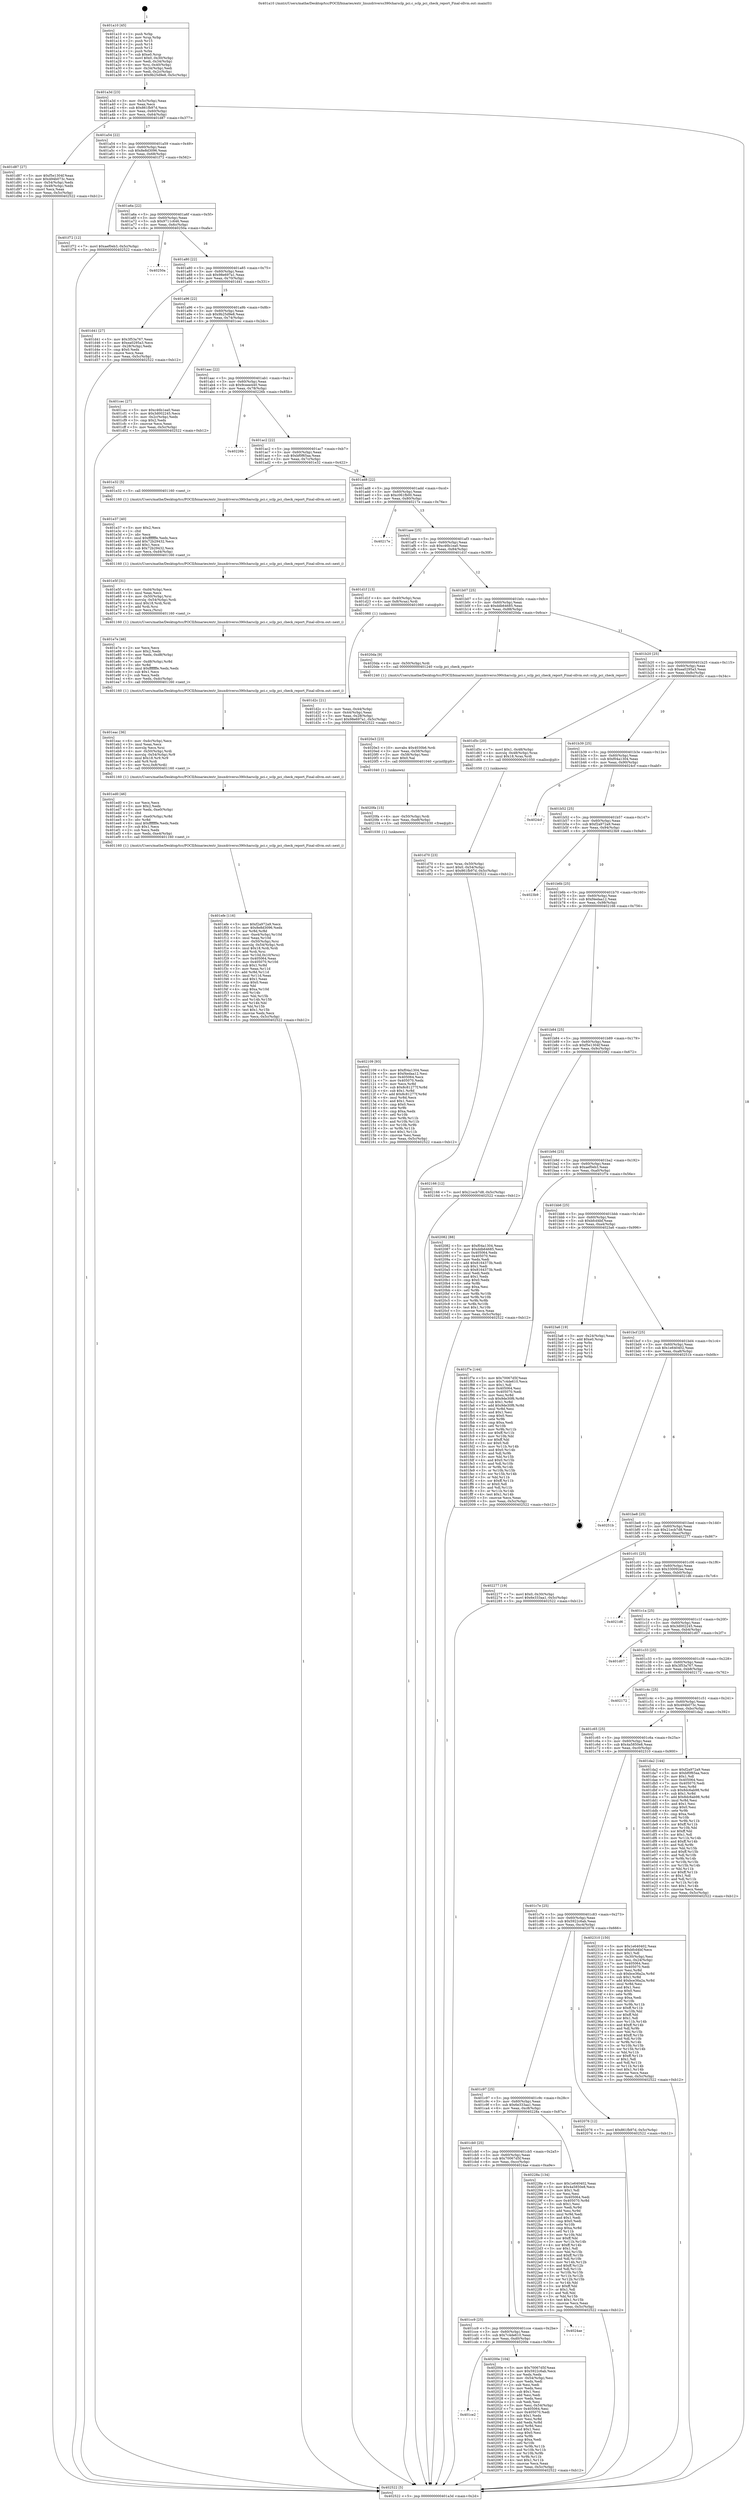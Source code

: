 digraph "0x401a10" {
  label = "0x401a10 (/mnt/c/Users/mathe/Desktop/tcc/POCII/binaries/extr_linuxdriverss390charsclp_pci.c_sclp_pci_check_report_Final-ollvm.out::main(0))"
  labelloc = "t"
  node[shape=record]

  Entry [label="",width=0.3,height=0.3,shape=circle,fillcolor=black,style=filled]
  "0x401a3d" [label="{
     0x401a3d [23]\l
     | [instrs]\l
     &nbsp;&nbsp;0x401a3d \<+3\>: mov -0x5c(%rbp),%eax\l
     &nbsp;&nbsp;0x401a40 \<+2\>: mov %eax,%ecx\l
     &nbsp;&nbsp;0x401a42 \<+6\>: sub $0x861fb97d,%ecx\l
     &nbsp;&nbsp;0x401a48 \<+3\>: mov %eax,-0x60(%rbp)\l
     &nbsp;&nbsp;0x401a4b \<+3\>: mov %ecx,-0x64(%rbp)\l
     &nbsp;&nbsp;0x401a4e \<+6\>: je 0000000000401d87 \<main+0x377\>\l
  }"]
  "0x401d87" [label="{
     0x401d87 [27]\l
     | [instrs]\l
     &nbsp;&nbsp;0x401d87 \<+5\>: mov $0xf5e1304f,%eax\l
     &nbsp;&nbsp;0x401d8c \<+5\>: mov $0x494b073c,%ecx\l
     &nbsp;&nbsp;0x401d91 \<+3\>: mov -0x54(%rbp),%edx\l
     &nbsp;&nbsp;0x401d94 \<+3\>: cmp -0x48(%rbp),%edx\l
     &nbsp;&nbsp;0x401d97 \<+3\>: cmovl %ecx,%eax\l
     &nbsp;&nbsp;0x401d9a \<+3\>: mov %eax,-0x5c(%rbp)\l
     &nbsp;&nbsp;0x401d9d \<+5\>: jmp 0000000000402522 \<main+0xb12\>\l
  }"]
  "0x401a54" [label="{
     0x401a54 [22]\l
     | [instrs]\l
     &nbsp;&nbsp;0x401a54 \<+5\>: jmp 0000000000401a59 \<main+0x49\>\l
     &nbsp;&nbsp;0x401a59 \<+3\>: mov -0x60(%rbp),%eax\l
     &nbsp;&nbsp;0x401a5c \<+5\>: sub $0x8e8d3096,%eax\l
     &nbsp;&nbsp;0x401a61 \<+3\>: mov %eax,-0x68(%rbp)\l
     &nbsp;&nbsp;0x401a64 \<+6\>: je 0000000000401f72 \<main+0x562\>\l
  }"]
  Exit [label="",width=0.3,height=0.3,shape=circle,fillcolor=black,style=filled,peripheries=2]
  "0x401f72" [label="{
     0x401f72 [12]\l
     | [instrs]\l
     &nbsp;&nbsp;0x401f72 \<+7\>: movl $0xaef0eb3,-0x5c(%rbp)\l
     &nbsp;&nbsp;0x401f79 \<+5\>: jmp 0000000000402522 \<main+0xb12\>\l
  }"]
  "0x401a6a" [label="{
     0x401a6a [22]\l
     | [instrs]\l
     &nbsp;&nbsp;0x401a6a \<+5\>: jmp 0000000000401a6f \<main+0x5f\>\l
     &nbsp;&nbsp;0x401a6f \<+3\>: mov -0x60(%rbp),%eax\l
     &nbsp;&nbsp;0x401a72 \<+5\>: sub $0x9711c646,%eax\l
     &nbsp;&nbsp;0x401a77 \<+3\>: mov %eax,-0x6c(%rbp)\l
     &nbsp;&nbsp;0x401a7a \<+6\>: je 000000000040250a \<main+0xafa\>\l
  }"]
  "0x402109" [label="{
     0x402109 [93]\l
     | [instrs]\l
     &nbsp;&nbsp;0x402109 \<+5\>: mov $0xf04a1304,%eax\l
     &nbsp;&nbsp;0x40210e \<+5\>: mov $0xf4edaa12,%esi\l
     &nbsp;&nbsp;0x402113 \<+7\>: mov 0x405064,%ecx\l
     &nbsp;&nbsp;0x40211a \<+7\>: mov 0x405070,%edx\l
     &nbsp;&nbsp;0x402121 \<+3\>: mov %ecx,%r8d\l
     &nbsp;&nbsp;0x402124 \<+7\>: sub $0x8c81277f,%r8d\l
     &nbsp;&nbsp;0x40212b \<+4\>: sub $0x1,%r8d\l
     &nbsp;&nbsp;0x40212f \<+7\>: add $0x8c81277f,%r8d\l
     &nbsp;&nbsp;0x402136 \<+4\>: imul %r8d,%ecx\l
     &nbsp;&nbsp;0x40213a \<+3\>: and $0x1,%ecx\l
     &nbsp;&nbsp;0x40213d \<+3\>: cmp $0x0,%ecx\l
     &nbsp;&nbsp;0x402140 \<+4\>: sete %r9b\l
     &nbsp;&nbsp;0x402144 \<+3\>: cmp $0xa,%edx\l
     &nbsp;&nbsp;0x402147 \<+4\>: setl %r10b\l
     &nbsp;&nbsp;0x40214b \<+3\>: mov %r9b,%r11b\l
     &nbsp;&nbsp;0x40214e \<+3\>: and %r10b,%r11b\l
     &nbsp;&nbsp;0x402151 \<+3\>: xor %r10b,%r9b\l
     &nbsp;&nbsp;0x402154 \<+3\>: or %r9b,%r11b\l
     &nbsp;&nbsp;0x402157 \<+4\>: test $0x1,%r11b\l
     &nbsp;&nbsp;0x40215b \<+3\>: cmovne %esi,%eax\l
     &nbsp;&nbsp;0x40215e \<+3\>: mov %eax,-0x5c(%rbp)\l
     &nbsp;&nbsp;0x402161 \<+5\>: jmp 0000000000402522 \<main+0xb12\>\l
  }"]
  "0x40250a" [label="{
     0x40250a\l
  }", style=dashed]
  "0x401a80" [label="{
     0x401a80 [22]\l
     | [instrs]\l
     &nbsp;&nbsp;0x401a80 \<+5\>: jmp 0000000000401a85 \<main+0x75\>\l
     &nbsp;&nbsp;0x401a85 \<+3\>: mov -0x60(%rbp),%eax\l
     &nbsp;&nbsp;0x401a88 \<+5\>: sub $0x98e697a1,%eax\l
     &nbsp;&nbsp;0x401a8d \<+3\>: mov %eax,-0x70(%rbp)\l
     &nbsp;&nbsp;0x401a90 \<+6\>: je 0000000000401d41 \<main+0x331\>\l
  }"]
  "0x4020fa" [label="{
     0x4020fa [15]\l
     | [instrs]\l
     &nbsp;&nbsp;0x4020fa \<+4\>: mov -0x50(%rbp),%rdi\l
     &nbsp;&nbsp;0x4020fe \<+6\>: mov %eax,-0xe8(%rbp)\l
     &nbsp;&nbsp;0x402104 \<+5\>: call 0000000000401030 \<free@plt\>\l
     | [calls]\l
     &nbsp;&nbsp;0x401030 \{1\} (unknown)\l
  }"]
  "0x401d41" [label="{
     0x401d41 [27]\l
     | [instrs]\l
     &nbsp;&nbsp;0x401d41 \<+5\>: mov $0x3f53a767,%eax\l
     &nbsp;&nbsp;0x401d46 \<+5\>: mov $0xea0295a3,%ecx\l
     &nbsp;&nbsp;0x401d4b \<+3\>: mov -0x28(%rbp),%edx\l
     &nbsp;&nbsp;0x401d4e \<+3\>: cmp $0x0,%edx\l
     &nbsp;&nbsp;0x401d51 \<+3\>: cmove %ecx,%eax\l
     &nbsp;&nbsp;0x401d54 \<+3\>: mov %eax,-0x5c(%rbp)\l
     &nbsp;&nbsp;0x401d57 \<+5\>: jmp 0000000000402522 \<main+0xb12\>\l
  }"]
  "0x401a96" [label="{
     0x401a96 [22]\l
     | [instrs]\l
     &nbsp;&nbsp;0x401a96 \<+5\>: jmp 0000000000401a9b \<main+0x8b\>\l
     &nbsp;&nbsp;0x401a9b \<+3\>: mov -0x60(%rbp),%eax\l
     &nbsp;&nbsp;0x401a9e \<+5\>: sub $0x9b25d9e8,%eax\l
     &nbsp;&nbsp;0x401aa3 \<+3\>: mov %eax,-0x74(%rbp)\l
     &nbsp;&nbsp;0x401aa6 \<+6\>: je 0000000000401cec \<main+0x2dc\>\l
  }"]
  "0x4020e3" [label="{
     0x4020e3 [23]\l
     | [instrs]\l
     &nbsp;&nbsp;0x4020e3 \<+10\>: movabs $0x4030b6,%rdi\l
     &nbsp;&nbsp;0x4020ed \<+3\>: mov %eax,-0x58(%rbp)\l
     &nbsp;&nbsp;0x4020f0 \<+3\>: mov -0x58(%rbp),%esi\l
     &nbsp;&nbsp;0x4020f3 \<+2\>: mov $0x0,%al\l
     &nbsp;&nbsp;0x4020f5 \<+5\>: call 0000000000401040 \<printf@plt\>\l
     | [calls]\l
     &nbsp;&nbsp;0x401040 \{1\} (unknown)\l
  }"]
  "0x401cec" [label="{
     0x401cec [27]\l
     | [instrs]\l
     &nbsp;&nbsp;0x401cec \<+5\>: mov $0xc46b1ea0,%eax\l
     &nbsp;&nbsp;0x401cf1 \<+5\>: mov $0x3d002245,%ecx\l
     &nbsp;&nbsp;0x401cf6 \<+3\>: mov -0x2c(%rbp),%edx\l
     &nbsp;&nbsp;0x401cf9 \<+3\>: cmp $0x2,%edx\l
     &nbsp;&nbsp;0x401cfc \<+3\>: cmovne %ecx,%eax\l
     &nbsp;&nbsp;0x401cff \<+3\>: mov %eax,-0x5c(%rbp)\l
     &nbsp;&nbsp;0x401d02 \<+5\>: jmp 0000000000402522 \<main+0xb12\>\l
  }"]
  "0x401aac" [label="{
     0x401aac [22]\l
     | [instrs]\l
     &nbsp;&nbsp;0x401aac \<+5\>: jmp 0000000000401ab1 \<main+0xa1\>\l
     &nbsp;&nbsp;0x401ab1 \<+3\>: mov -0x60(%rbp),%eax\l
     &nbsp;&nbsp;0x401ab4 \<+5\>: sub $0x9ceee440,%eax\l
     &nbsp;&nbsp;0x401ab9 \<+3\>: mov %eax,-0x78(%rbp)\l
     &nbsp;&nbsp;0x401abc \<+6\>: je 000000000040226b \<main+0x85b\>\l
  }"]
  "0x402522" [label="{
     0x402522 [5]\l
     | [instrs]\l
     &nbsp;&nbsp;0x402522 \<+5\>: jmp 0000000000401a3d \<main+0x2d\>\l
  }"]
  "0x401a10" [label="{
     0x401a10 [45]\l
     | [instrs]\l
     &nbsp;&nbsp;0x401a10 \<+1\>: push %rbp\l
     &nbsp;&nbsp;0x401a11 \<+3\>: mov %rsp,%rbp\l
     &nbsp;&nbsp;0x401a14 \<+2\>: push %r15\l
     &nbsp;&nbsp;0x401a16 \<+2\>: push %r14\l
     &nbsp;&nbsp;0x401a18 \<+2\>: push %r12\l
     &nbsp;&nbsp;0x401a1a \<+1\>: push %rbx\l
     &nbsp;&nbsp;0x401a1b \<+7\>: sub $0xe0,%rsp\l
     &nbsp;&nbsp;0x401a22 \<+7\>: movl $0x0,-0x30(%rbp)\l
     &nbsp;&nbsp;0x401a29 \<+3\>: mov %edi,-0x34(%rbp)\l
     &nbsp;&nbsp;0x401a2c \<+4\>: mov %rsi,-0x40(%rbp)\l
     &nbsp;&nbsp;0x401a30 \<+3\>: mov -0x34(%rbp),%edi\l
     &nbsp;&nbsp;0x401a33 \<+3\>: mov %edi,-0x2c(%rbp)\l
     &nbsp;&nbsp;0x401a36 \<+7\>: movl $0x9b25d9e8,-0x5c(%rbp)\l
  }"]
  "0x401ce2" [label="{
     0x401ce2\l
  }", style=dashed]
  "0x40226b" [label="{
     0x40226b\l
  }", style=dashed]
  "0x401ac2" [label="{
     0x401ac2 [22]\l
     | [instrs]\l
     &nbsp;&nbsp;0x401ac2 \<+5\>: jmp 0000000000401ac7 \<main+0xb7\>\l
     &nbsp;&nbsp;0x401ac7 \<+3\>: mov -0x60(%rbp),%eax\l
     &nbsp;&nbsp;0x401aca \<+5\>: sub $0xbf0f65aa,%eax\l
     &nbsp;&nbsp;0x401acf \<+3\>: mov %eax,-0x7c(%rbp)\l
     &nbsp;&nbsp;0x401ad2 \<+6\>: je 0000000000401e32 \<main+0x422\>\l
  }"]
  "0x40200e" [label="{
     0x40200e [104]\l
     | [instrs]\l
     &nbsp;&nbsp;0x40200e \<+5\>: mov $0x70067d5f,%eax\l
     &nbsp;&nbsp;0x402013 \<+5\>: mov $0x5922c6ab,%ecx\l
     &nbsp;&nbsp;0x402018 \<+2\>: xor %edx,%edx\l
     &nbsp;&nbsp;0x40201a \<+3\>: mov -0x54(%rbp),%esi\l
     &nbsp;&nbsp;0x40201d \<+2\>: mov %edx,%edi\l
     &nbsp;&nbsp;0x40201f \<+2\>: sub %esi,%edi\l
     &nbsp;&nbsp;0x402021 \<+2\>: mov %edx,%esi\l
     &nbsp;&nbsp;0x402023 \<+3\>: sub $0x1,%esi\l
     &nbsp;&nbsp;0x402026 \<+2\>: add %esi,%edi\l
     &nbsp;&nbsp;0x402028 \<+2\>: mov %edx,%esi\l
     &nbsp;&nbsp;0x40202a \<+2\>: sub %edi,%esi\l
     &nbsp;&nbsp;0x40202c \<+3\>: mov %esi,-0x54(%rbp)\l
     &nbsp;&nbsp;0x40202f \<+7\>: mov 0x405064,%esi\l
     &nbsp;&nbsp;0x402036 \<+7\>: mov 0x405070,%edi\l
     &nbsp;&nbsp;0x40203d \<+3\>: sub $0x1,%edx\l
     &nbsp;&nbsp;0x402040 \<+3\>: mov %esi,%r8d\l
     &nbsp;&nbsp;0x402043 \<+3\>: add %edx,%r8d\l
     &nbsp;&nbsp;0x402046 \<+4\>: imul %r8d,%esi\l
     &nbsp;&nbsp;0x40204a \<+3\>: and $0x1,%esi\l
     &nbsp;&nbsp;0x40204d \<+3\>: cmp $0x0,%esi\l
     &nbsp;&nbsp;0x402050 \<+4\>: sete %r9b\l
     &nbsp;&nbsp;0x402054 \<+3\>: cmp $0xa,%edi\l
     &nbsp;&nbsp;0x402057 \<+4\>: setl %r10b\l
     &nbsp;&nbsp;0x40205b \<+3\>: mov %r9b,%r11b\l
     &nbsp;&nbsp;0x40205e \<+3\>: and %r10b,%r11b\l
     &nbsp;&nbsp;0x402061 \<+3\>: xor %r10b,%r9b\l
     &nbsp;&nbsp;0x402064 \<+3\>: or %r9b,%r11b\l
     &nbsp;&nbsp;0x402067 \<+4\>: test $0x1,%r11b\l
     &nbsp;&nbsp;0x40206b \<+3\>: cmovne %ecx,%eax\l
     &nbsp;&nbsp;0x40206e \<+3\>: mov %eax,-0x5c(%rbp)\l
     &nbsp;&nbsp;0x402071 \<+5\>: jmp 0000000000402522 \<main+0xb12\>\l
  }"]
  "0x401e32" [label="{
     0x401e32 [5]\l
     | [instrs]\l
     &nbsp;&nbsp;0x401e32 \<+5\>: call 0000000000401160 \<next_i\>\l
     | [calls]\l
     &nbsp;&nbsp;0x401160 \{1\} (/mnt/c/Users/mathe/Desktop/tcc/POCII/binaries/extr_linuxdriverss390charsclp_pci.c_sclp_pci_check_report_Final-ollvm.out::next_i)\l
  }"]
  "0x401ad8" [label="{
     0x401ad8 [22]\l
     | [instrs]\l
     &nbsp;&nbsp;0x401ad8 \<+5\>: jmp 0000000000401add \<main+0xcd\>\l
     &nbsp;&nbsp;0x401add \<+3\>: mov -0x60(%rbp),%eax\l
     &nbsp;&nbsp;0x401ae0 \<+5\>: sub $0xc061fb00,%eax\l
     &nbsp;&nbsp;0x401ae5 \<+3\>: mov %eax,-0x80(%rbp)\l
     &nbsp;&nbsp;0x401ae8 \<+6\>: je 000000000040217e \<main+0x76e\>\l
  }"]
  "0x401cc9" [label="{
     0x401cc9 [25]\l
     | [instrs]\l
     &nbsp;&nbsp;0x401cc9 \<+5\>: jmp 0000000000401cce \<main+0x2be\>\l
     &nbsp;&nbsp;0x401cce \<+3\>: mov -0x60(%rbp),%eax\l
     &nbsp;&nbsp;0x401cd1 \<+5\>: sub $0x7c4de610,%eax\l
     &nbsp;&nbsp;0x401cd6 \<+6\>: mov %eax,-0xd0(%rbp)\l
     &nbsp;&nbsp;0x401cdc \<+6\>: je 000000000040200e \<main+0x5fe\>\l
  }"]
  "0x40217e" [label="{
     0x40217e\l
  }", style=dashed]
  "0x401aee" [label="{
     0x401aee [25]\l
     | [instrs]\l
     &nbsp;&nbsp;0x401aee \<+5\>: jmp 0000000000401af3 \<main+0xe3\>\l
     &nbsp;&nbsp;0x401af3 \<+3\>: mov -0x60(%rbp),%eax\l
     &nbsp;&nbsp;0x401af6 \<+5\>: sub $0xc46b1ea0,%eax\l
     &nbsp;&nbsp;0x401afb \<+6\>: mov %eax,-0x84(%rbp)\l
     &nbsp;&nbsp;0x401b01 \<+6\>: je 0000000000401d1f \<main+0x30f\>\l
  }"]
  "0x4024ae" [label="{
     0x4024ae\l
  }", style=dashed]
  "0x401d1f" [label="{
     0x401d1f [13]\l
     | [instrs]\l
     &nbsp;&nbsp;0x401d1f \<+4\>: mov -0x40(%rbp),%rax\l
     &nbsp;&nbsp;0x401d23 \<+4\>: mov 0x8(%rax),%rdi\l
     &nbsp;&nbsp;0x401d27 \<+5\>: call 0000000000401060 \<atoi@plt\>\l
     | [calls]\l
     &nbsp;&nbsp;0x401060 \{1\} (unknown)\l
  }"]
  "0x401b07" [label="{
     0x401b07 [25]\l
     | [instrs]\l
     &nbsp;&nbsp;0x401b07 \<+5\>: jmp 0000000000401b0c \<main+0xfc\>\l
     &nbsp;&nbsp;0x401b0c \<+3\>: mov -0x60(%rbp),%eax\l
     &nbsp;&nbsp;0x401b0f \<+5\>: sub $0xddb64685,%eax\l
     &nbsp;&nbsp;0x401b14 \<+6\>: mov %eax,-0x88(%rbp)\l
     &nbsp;&nbsp;0x401b1a \<+6\>: je 00000000004020da \<main+0x6ca\>\l
  }"]
  "0x401d2c" [label="{
     0x401d2c [21]\l
     | [instrs]\l
     &nbsp;&nbsp;0x401d2c \<+3\>: mov %eax,-0x44(%rbp)\l
     &nbsp;&nbsp;0x401d2f \<+3\>: mov -0x44(%rbp),%eax\l
     &nbsp;&nbsp;0x401d32 \<+3\>: mov %eax,-0x28(%rbp)\l
     &nbsp;&nbsp;0x401d35 \<+7\>: movl $0x98e697a1,-0x5c(%rbp)\l
     &nbsp;&nbsp;0x401d3c \<+5\>: jmp 0000000000402522 \<main+0xb12\>\l
  }"]
  "0x401cb0" [label="{
     0x401cb0 [25]\l
     | [instrs]\l
     &nbsp;&nbsp;0x401cb0 \<+5\>: jmp 0000000000401cb5 \<main+0x2a5\>\l
     &nbsp;&nbsp;0x401cb5 \<+3\>: mov -0x60(%rbp),%eax\l
     &nbsp;&nbsp;0x401cb8 \<+5\>: sub $0x70067d5f,%eax\l
     &nbsp;&nbsp;0x401cbd \<+6\>: mov %eax,-0xcc(%rbp)\l
     &nbsp;&nbsp;0x401cc3 \<+6\>: je 00000000004024ae \<main+0xa9e\>\l
  }"]
  "0x4020da" [label="{
     0x4020da [9]\l
     | [instrs]\l
     &nbsp;&nbsp;0x4020da \<+4\>: mov -0x50(%rbp),%rdi\l
     &nbsp;&nbsp;0x4020de \<+5\>: call 0000000000401240 \<sclp_pci_check_report\>\l
     | [calls]\l
     &nbsp;&nbsp;0x401240 \{1\} (/mnt/c/Users/mathe/Desktop/tcc/POCII/binaries/extr_linuxdriverss390charsclp_pci.c_sclp_pci_check_report_Final-ollvm.out::sclp_pci_check_report)\l
  }"]
  "0x401b20" [label="{
     0x401b20 [25]\l
     | [instrs]\l
     &nbsp;&nbsp;0x401b20 \<+5\>: jmp 0000000000401b25 \<main+0x115\>\l
     &nbsp;&nbsp;0x401b25 \<+3\>: mov -0x60(%rbp),%eax\l
     &nbsp;&nbsp;0x401b28 \<+5\>: sub $0xea0295a3,%eax\l
     &nbsp;&nbsp;0x401b2d \<+6\>: mov %eax,-0x8c(%rbp)\l
     &nbsp;&nbsp;0x401b33 \<+6\>: je 0000000000401d5c \<main+0x34c\>\l
  }"]
  "0x40228a" [label="{
     0x40228a [134]\l
     | [instrs]\l
     &nbsp;&nbsp;0x40228a \<+5\>: mov $0x1e640402,%eax\l
     &nbsp;&nbsp;0x40228f \<+5\>: mov $0x4a5850e8,%ecx\l
     &nbsp;&nbsp;0x402294 \<+2\>: mov $0x1,%dl\l
     &nbsp;&nbsp;0x402296 \<+2\>: xor %esi,%esi\l
     &nbsp;&nbsp;0x402298 \<+7\>: mov 0x405064,%edi\l
     &nbsp;&nbsp;0x40229f \<+8\>: mov 0x405070,%r8d\l
     &nbsp;&nbsp;0x4022a7 \<+3\>: sub $0x1,%esi\l
     &nbsp;&nbsp;0x4022aa \<+3\>: mov %edi,%r9d\l
     &nbsp;&nbsp;0x4022ad \<+3\>: add %esi,%r9d\l
     &nbsp;&nbsp;0x4022b0 \<+4\>: imul %r9d,%edi\l
     &nbsp;&nbsp;0x4022b4 \<+3\>: and $0x1,%edi\l
     &nbsp;&nbsp;0x4022b7 \<+3\>: cmp $0x0,%edi\l
     &nbsp;&nbsp;0x4022ba \<+4\>: sete %r10b\l
     &nbsp;&nbsp;0x4022be \<+4\>: cmp $0xa,%r8d\l
     &nbsp;&nbsp;0x4022c2 \<+4\>: setl %r11b\l
     &nbsp;&nbsp;0x4022c6 \<+3\>: mov %r10b,%bl\l
     &nbsp;&nbsp;0x4022c9 \<+3\>: xor $0xff,%bl\l
     &nbsp;&nbsp;0x4022cc \<+3\>: mov %r11b,%r14b\l
     &nbsp;&nbsp;0x4022cf \<+4\>: xor $0xff,%r14b\l
     &nbsp;&nbsp;0x4022d3 \<+3\>: xor $0x1,%dl\l
     &nbsp;&nbsp;0x4022d6 \<+3\>: mov %bl,%r15b\l
     &nbsp;&nbsp;0x4022d9 \<+4\>: and $0xff,%r15b\l
     &nbsp;&nbsp;0x4022dd \<+3\>: and %dl,%r10b\l
     &nbsp;&nbsp;0x4022e0 \<+3\>: mov %r14b,%r12b\l
     &nbsp;&nbsp;0x4022e3 \<+4\>: and $0xff,%r12b\l
     &nbsp;&nbsp;0x4022e7 \<+3\>: and %dl,%r11b\l
     &nbsp;&nbsp;0x4022ea \<+3\>: or %r10b,%r15b\l
     &nbsp;&nbsp;0x4022ed \<+3\>: or %r11b,%r12b\l
     &nbsp;&nbsp;0x4022f0 \<+3\>: xor %r12b,%r15b\l
     &nbsp;&nbsp;0x4022f3 \<+3\>: or %r14b,%bl\l
     &nbsp;&nbsp;0x4022f6 \<+3\>: xor $0xff,%bl\l
     &nbsp;&nbsp;0x4022f9 \<+3\>: or $0x1,%dl\l
     &nbsp;&nbsp;0x4022fc \<+2\>: and %dl,%bl\l
     &nbsp;&nbsp;0x4022fe \<+3\>: or %bl,%r15b\l
     &nbsp;&nbsp;0x402301 \<+4\>: test $0x1,%r15b\l
     &nbsp;&nbsp;0x402305 \<+3\>: cmovne %ecx,%eax\l
     &nbsp;&nbsp;0x402308 \<+3\>: mov %eax,-0x5c(%rbp)\l
     &nbsp;&nbsp;0x40230b \<+5\>: jmp 0000000000402522 \<main+0xb12\>\l
  }"]
  "0x401d5c" [label="{
     0x401d5c [20]\l
     | [instrs]\l
     &nbsp;&nbsp;0x401d5c \<+7\>: movl $0x1,-0x48(%rbp)\l
     &nbsp;&nbsp;0x401d63 \<+4\>: movslq -0x48(%rbp),%rax\l
     &nbsp;&nbsp;0x401d67 \<+4\>: imul $0x18,%rax,%rdi\l
     &nbsp;&nbsp;0x401d6b \<+5\>: call 0000000000401050 \<malloc@plt\>\l
     | [calls]\l
     &nbsp;&nbsp;0x401050 \{1\} (unknown)\l
  }"]
  "0x401b39" [label="{
     0x401b39 [25]\l
     | [instrs]\l
     &nbsp;&nbsp;0x401b39 \<+5\>: jmp 0000000000401b3e \<main+0x12e\>\l
     &nbsp;&nbsp;0x401b3e \<+3\>: mov -0x60(%rbp),%eax\l
     &nbsp;&nbsp;0x401b41 \<+5\>: sub $0xf04a1304,%eax\l
     &nbsp;&nbsp;0x401b46 \<+6\>: mov %eax,-0x90(%rbp)\l
     &nbsp;&nbsp;0x401b4c \<+6\>: je 00000000004024cf \<main+0xabf\>\l
  }"]
  "0x401d70" [label="{
     0x401d70 [23]\l
     | [instrs]\l
     &nbsp;&nbsp;0x401d70 \<+4\>: mov %rax,-0x50(%rbp)\l
     &nbsp;&nbsp;0x401d74 \<+7\>: movl $0x0,-0x54(%rbp)\l
     &nbsp;&nbsp;0x401d7b \<+7\>: movl $0x861fb97d,-0x5c(%rbp)\l
     &nbsp;&nbsp;0x401d82 \<+5\>: jmp 0000000000402522 \<main+0xb12\>\l
  }"]
  "0x401c97" [label="{
     0x401c97 [25]\l
     | [instrs]\l
     &nbsp;&nbsp;0x401c97 \<+5\>: jmp 0000000000401c9c \<main+0x28c\>\l
     &nbsp;&nbsp;0x401c9c \<+3\>: mov -0x60(%rbp),%eax\l
     &nbsp;&nbsp;0x401c9f \<+5\>: sub $0x6e333aa1,%eax\l
     &nbsp;&nbsp;0x401ca4 \<+6\>: mov %eax,-0xc8(%rbp)\l
     &nbsp;&nbsp;0x401caa \<+6\>: je 000000000040228a \<main+0x87a\>\l
  }"]
  "0x4024cf" [label="{
     0x4024cf\l
  }", style=dashed]
  "0x401b52" [label="{
     0x401b52 [25]\l
     | [instrs]\l
     &nbsp;&nbsp;0x401b52 \<+5\>: jmp 0000000000401b57 \<main+0x147\>\l
     &nbsp;&nbsp;0x401b57 \<+3\>: mov -0x60(%rbp),%eax\l
     &nbsp;&nbsp;0x401b5a \<+5\>: sub $0xf2a972a9,%eax\l
     &nbsp;&nbsp;0x401b5f \<+6\>: mov %eax,-0x94(%rbp)\l
     &nbsp;&nbsp;0x401b65 \<+6\>: je 00000000004023b9 \<main+0x9a9\>\l
  }"]
  "0x402076" [label="{
     0x402076 [12]\l
     | [instrs]\l
     &nbsp;&nbsp;0x402076 \<+7\>: movl $0x861fb97d,-0x5c(%rbp)\l
     &nbsp;&nbsp;0x40207d \<+5\>: jmp 0000000000402522 \<main+0xb12\>\l
  }"]
  "0x4023b9" [label="{
     0x4023b9\l
  }", style=dashed]
  "0x401b6b" [label="{
     0x401b6b [25]\l
     | [instrs]\l
     &nbsp;&nbsp;0x401b6b \<+5\>: jmp 0000000000401b70 \<main+0x160\>\l
     &nbsp;&nbsp;0x401b70 \<+3\>: mov -0x60(%rbp),%eax\l
     &nbsp;&nbsp;0x401b73 \<+5\>: sub $0xf4edaa12,%eax\l
     &nbsp;&nbsp;0x401b78 \<+6\>: mov %eax,-0x98(%rbp)\l
     &nbsp;&nbsp;0x401b7e \<+6\>: je 0000000000402166 \<main+0x756\>\l
  }"]
  "0x401c7e" [label="{
     0x401c7e [25]\l
     | [instrs]\l
     &nbsp;&nbsp;0x401c7e \<+5\>: jmp 0000000000401c83 \<main+0x273\>\l
     &nbsp;&nbsp;0x401c83 \<+3\>: mov -0x60(%rbp),%eax\l
     &nbsp;&nbsp;0x401c86 \<+5\>: sub $0x5922c6ab,%eax\l
     &nbsp;&nbsp;0x401c8b \<+6\>: mov %eax,-0xc4(%rbp)\l
     &nbsp;&nbsp;0x401c91 \<+6\>: je 0000000000402076 \<main+0x666\>\l
  }"]
  "0x402166" [label="{
     0x402166 [12]\l
     | [instrs]\l
     &nbsp;&nbsp;0x402166 \<+7\>: movl $0x21ecb7d8,-0x5c(%rbp)\l
     &nbsp;&nbsp;0x40216d \<+5\>: jmp 0000000000402522 \<main+0xb12\>\l
  }"]
  "0x401b84" [label="{
     0x401b84 [25]\l
     | [instrs]\l
     &nbsp;&nbsp;0x401b84 \<+5\>: jmp 0000000000401b89 \<main+0x179\>\l
     &nbsp;&nbsp;0x401b89 \<+3\>: mov -0x60(%rbp),%eax\l
     &nbsp;&nbsp;0x401b8c \<+5\>: sub $0xf5e1304f,%eax\l
     &nbsp;&nbsp;0x401b91 \<+6\>: mov %eax,-0x9c(%rbp)\l
     &nbsp;&nbsp;0x401b97 \<+6\>: je 0000000000402082 \<main+0x672\>\l
  }"]
  "0x402310" [label="{
     0x402310 [150]\l
     | [instrs]\l
     &nbsp;&nbsp;0x402310 \<+5\>: mov $0x1e640402,%eax\l
     &nbsp;&nbsp;0x402315 \<+5\>: mov $0xbfcd4bf,%ecx\l
     &nbsp;&nbsp;0x40231a \<+2\>: mov $0x1,%dl\l
     &nbsp;&nbsp;0x40231c \<+3\>: mov -0x30(%rbp),%esi\l
     &nbsp;&nbsp;0x40231f \<+3\>: mov %esi,-0x24(%rbp)\l
     &nbsp;&nbsp;0x402322 \<+7\>: mov 0x405064,%esi\l
     &nbsp;&nbsp;0x402329 \<+7\>: mov 0x405070,%edi\l
     &nbsp;&nbsp;0x402330 \<+3\>: mov %esi,%r8d\l
     &nbsp;&nbsp;0x402333 \<+7\>: sub $0xbce36a2a,%r8d\l
     &nbsp;&nbsp;0x40233a \<+4\>: sub $0x1,%r8d\l
     &nbsp;&nbsp;0x40233e \<+7\>: add $0xbce36a2a,%r8d\l
     &nbsp;&nbsp;0x402345 \<+4\>: imul %r8d,%esi\l
     &nbsp;&nbsp;0x402349 \<+3\>: and $0x1,%esi\l
     &nbsp;&nbsp;0x40234c \<+3\>: cmp $0x0,%esi\l
     &nbsp;&nbsp;0x40234f \<+4\>: sete %r9b\l
     &nbsp;&nbsp;0x402353 \<+3\>: cmp $0xa,%edi\l
     &nbsp;&nbsp;0x402356 \<+4\>: setl %r10b\l
     &nbsp;&nbsp;0x40235a \<+3\>: mov %r9b,%r11b\l
     &nbsp;&nbsp;0x40235d \<+4\>: xor $0xff,%r11b\l
     &nbsp;&nbsp;0x402361 \<+3\>: mov %r10b,%bl\l
     &nbsp;&nbsp;0x402364 \<+3\>: xor $0xff,%bl\l
     &nbsp;&nbsp;0x402367 \<+3\>: xor $0x1,%dl\l
     &nbsp;&nbsp;0x40236a \<+3\>: mov %r11b,%r14b\l
     &nbsp;&nbsp;0x40236d \<+4\>: and $0xff,%r14b\l
     &nbsp;&nbsp;0x402371 \<+3\>: and %dl,%r9b\l
     &nbsp;&nbsp;0x402374 \<+3\>: mov %bl,%r15b\l
     &nbsp;&nbsp;0x402377 \<+4\>: and $0xff,%r15b\l
     &nbsp;&nbsp;0x40237b \<+3\>: and %dl,%r10b\l
     &nbsp;&nbsp;0x40237e \<+3\>: or %r9b,%r14b\l
     &nbsp;&nbsp;0x402381 \<+3\>: or %r10b,%r15b\l
     &nbsp;&nbsp;0x402384 \<+3\>: xor %r15b,%r14b\l
     &nbsp;&nbsp;0x402387 \<+3\>: or %bl,%r11b\l
     &nbsp;&nbsp;0x40238a \<+4\>: xor $0xff,%r11b\l
     &nbsp;&nbsp;0x40238e \<+3\>: or $0x1,%dl\l
     &nbsp;&nbsp;0x402391 \<+3\>: and %dl,%r11b\l
     &nbsp;&nbsp;0x402394 \<+3\>: or %r11b,%r14b\l
     &nbsp;&nbsp;0x402397 \<+4\>: test $0x1,%r14b\l
     &nbsp;&nbsp;0x40239b \<+3\>: cmovne %ecx,%eax\l
     &nbsp;&nbsp;0x40239e \<+3\>: mov %eax,-0x5c(%rbp)\l
     &nbsp;&nbsp;0x4023a1 \<+5\>: jmp 0000000000402522 \<main+0xb12\>\l
  }"]
  "0x402082" [label="{
     0x402082 [88]\l
     | [instrs]\l
     &nbsp;&nbsp;0x402082 \<+5\>: mov $0xf04a1304,%eax\l
     &nbsp;&nbsp;0x402087 \<+5\>: mov $0xddb64685,%ecx\l
     &nbsp;&nbsp;0x40208c \<+7\>: mov 0x405064,%edx\l
     &nbsp;&nbsp;0x402093 \<+7\>: mov 0x405070,%esi\l
     &nbsp;&nbsp;0x40209a \<+2\>: mov %edx,%edi\l
     &nbsp;&nbsp;0x40209c \<+6\>: add $0x8164373b,%edi\l
     &nbsp;&nbsp;0x4020a2 \<+3\>: sub $0x1,%edi\l
     &nbsp;&nbsp;0x4020a5 \<+6\>: sub $0x8164373b,%edi\l
     &nbsp;&nbsp;0x4020ab \<+3\>: imul %edi,%edx\l
     &nbsp;&nbsp;0x4020ae \<+3\>: and $0x1,%edx\l
     &nbsp;&nbsp;0x4020b1 \<+3\>: cmp $0x0,%edx\l
     &nbsp;&nbsp;0x4020b4 \<+4\>: sete %r8b\l
     &nbsp;&nbsp;0x4020b8 \<+3\>: cmp $0xa,%esi\l
     &nbsp;&nbsp;0x4020bb \<+4\>: setl %r9b\l
     &nbsp;&nbsp;0x4020bf \<+3\>: mov %r8b,%r10b\l
     &nbsp;&nbsp;0x4020c2 \<+3\>: and %r9b,%r10b\l
     &nbsp;&nbsp;0x4020c5 \<+3\>: xor %r9b,%r8b\l
     &nbsp;&nbsp;0x4020c8 \<+3\>: or %r8b,%r10b\l
     &nbsp;&nbsp;0x4020cb \<+4\>: test $0x1,%r10b\l
     &nbsp;&nbsp;0x4020cf \<+3\>: cmovne %ecx,%eax\l
     &nbsp;&nbsp;0x4020d2 \<+3\>: mov %eax,-0x5c(%rbp)\l
     &nbsp;&nbsp;0x4020d5 \<+5\>: jmp 0000000000402522 \<main+0xb12\>\l
  }"]
  "0x401b9d" [label="{
     0x401b9d [25]\l
     | [instrs]\l
     &nbsp;&nbsp;0x401b9d \<+5\>: jmp 0000000000401ba2 \<main+0x192\>\l
     &nbsp;&nbsp;0x401ba2 \<+3\>: mov -0x60(%rbp),%eax\l
     &nbsp;&nbsp;0x401ba5 \<+5\>: sub $0xaef0eb3,%eax\l
     &nbsp;&nbsp;0x401baa \<+6\>: mov %eax,-0xa0(%rbp)\l
     &nbsp;&nbsp;0x401bb0 \<+6\>: je 0000000000401f7e \<main+0x56e\>\l
  }"]
  "0x401efe" [label="{
     0x401efe [116]\l
     | [instrs]\l
     &nbsp;&nbsp;0x401efe \<+5\>: mov $0xf2a972a9,%ecx\l
     &nbsp;&nbsp;0x401f03 \<+5\>: mov $0x8e8d3096,%edx\l
     &nbsp;&nbsp;0x401f08 \<+3\>: xor %r8d,%r8d\l
     &nbsp;&nbsp;0x401f0b \<+7\>: mov -0xe4(%rbp),%r10d\l
     &nbsp;&nbsp;0x401f12 \<+4\>: imul %eax,%r10d\l
     &nbsp;&nbsp;0x401f16 \<+4\>: mov -0x50(%rbp),%rsi\l
     &nbsp;&nbsp;0x401f1a \<+4\>: movslq -0x54(%rbp),%rdi\l
     &nbsp;&nbsp;0x401f1e \<+4\>: imul $0x18,%rdi,%rdi\l
     &nbsp;&nbsp;0x401f22 \<+3\>: add %rdi,%rsi\l
     &nbsp;&nbsp;0x401f25 \<+4\>: mov %r10d,0x10(%rsi)\l
     &nbsp;&nbsp;0x401f29 \<+7\>: mov 0x405064,%eax\l
     &nbsp;&nbsp;0x401f30 \<+8\>: mov 0x405070,%r10d\l
     &nbsp;&nbsp;0x401f38 \<+4\>: sub $0x1,%r8d\l
     &nbsp;&nbsp;0x401f3c \<+3\>: mov %eax,%r11d\l
     &nbsp;&nbsp;0x401f3f \<+3\>: add %r8d,%r11d\l
     &nbsp;&nbsp;0x401f42 \<+4\>: imul %r11d,%eax\l
     &nbsp;&nbsp;0x401f46 \<+3\>: and $0x1,%eax\l
     &nbsp;&nbsp;0x401f49 \<+3\>: cmp $0x0,%eax\l
     &nbsp;&nbsp;0x401f4c \<+3\>: sete %bl\l
     &nbsp;&nbsp;0x401f4f \<+4\>: cmp $0xa,%r10d\l
     &nbsp;&nbsp;0x401f53 \<+4\>: setl %r14b\l
     &nbsp;&nbsp;0x401f57 \<+3\>: mov %bl,%r15b\l
     &nbsp;&nbsp;0x401f5a \<+3\>: and %r14b,%r15b\l
     &nbsp;&nbsp;0x401f5d \<+3\>: xor %r14b,%bl\l
     &nbsp;&nbsp;0x401f60 \<+3\>: or %bl,%r15b\l
     &nbsp;&nbsp;0x401f63 \<+4\>: test $0x1,%r15b\l
     &nbsp;&nbsp;0x401f67 \<+3\>: cmovne %edx,%ecx\l
     &nbsp;&nbsp;0x401f6a \<+3\>: mov %ecx,-0x5c(%rbp)\l
     &nbsp;&nbsp;0x401f6d \<+5\>: jmp 0000000000402522 \<main+0xb12\>\l
  }"]
  "0x401f7e" [label="{
     0x401f7e [144]\l
     | [instrs]\l
     &nbsp;&nbsp;0x401f7e \<+5\>: mov $0x70067d5f,%eax\l
     &nbsp;&nbsp;0x401f83 \<+5\>: mov $0x7c4de610,%ecx\l
     &nbsp;&nbsp;0x401f88 \<+2\>: mov $0x1,%dl\l
     &nbsp;&nbsp;0x401f8a \<+7\>: mov 0x405064,%esi\l
     &nbsp;&nbsp;0x401f91 \<+7\>: mov 0x405070,%edi\l
     &nbsp;&nbsp;0x401f98 \<+3\>: mov %esi,%r8d\l
     &nbsp;&nbsp;0x401f9b \<+7\>: sub $0x9de30f6,%r8d\l
     &nbsp;&nbsp;0x401fa2 \<+4\>: sub $0x1,%r8d\l
     &nbsp;&nbsp;0x401fa6 \<+7\>: add $0x9de30f6,%r8d\l
     &nbsp;&nbsp;0x401fad \<+4\>: imul %r8d,%esi\l
     &nbsp;&nbsp;0x401fb1 \<+3\>: and $0x1,%esi\l
     &nbsp;&nbsp;0x401fb4 \<+3\>: cmp $0x0,%esi\l
     &nbsp;&nbsp;0x401fb7 \<+4\>: sete %r9b\l
     &nbsp;&nbsp;0x401fbb \<+3\>: cmp $0xa,%edi\l
     &nbsp;&nbsp;0x401fbe \<+4\>: setl %r10b\l
     &nbsp;&nbsp;0x401fc2 \<+3\>: mov %r9b,%r11b\l
     &nbsp;&nbsp;0x401fc5 \<+4\>: xor $0xff,%r11b\l
     &nbsp;&nbsp;0x401fc9 \<+3\>: mov %r10b,%bl\l
     &nbsp;&nbsp;0x401fcc \<+3\>: xor $0xff,%bl\l
     &nbsp;&nbsp;0x401fcf \<+3\>: xor $0x0,%dl\l
     &nbsp;&nbsp;0x401fd2 \<+3\>: mov %r11b,%r14b\l
     &nbsp;&nbsp;0x401fd5 \<+4\>: and $0x0,%r14b\l
     &nbsp;&nbsp;0x401fd9 \<+3\>: and %dl,%r9b\l
     &nbsp;&nbsp;0x401fdc \<+3\>: mov %bl,%r15b\l
     &nbsp;&nbsp;0x401fdf \<+4\>: and $0x0,%r15b\l
     &nbsp;&nbsp;0x401fe3 \<+3\>: and %dl,%r10b\l
     &nbsp;&nbsp;0x401fe6 \<+3\>: or %r9b,%r14b\l
     &nbsp;&nbsp;0x401fe9 \<+3\>: or %r10b,%r15b\l
     &nbsp;&nbsp;0x401fec \<+3\>: xor %r15b,%r14b\l
     &nbsp;&nbsp;0x401fef \<+3\>: or %bl,%r11b\l
     &nbsp;&nbsp;0x401ff2 \<+4\>: xor $0xff,%r11b\l
     &nbsp;&nbsp;0x401ff6 \<+3\>: or $0x0,%dl\l
     &nbsp;&nbsp;0x401ff9 \<+3\>: and %dl,%r11b\l
     &nbsp;&nbsp;0x401ffc \<+3\>: or %r11b,%r14b\l
     &nbsp;&nbsp;0x401fff \<+4\>: test $0x1,%r14b\l
     &nbsp;&nbsp;0x402003 \<+3\>: cmovne %ecx,%eax\l
     &nbsp;&nbsp;0x402006 \<+3\>: mov %eax,-0x5c(%rbp)\l
     &nbsp;&nbsp;0x402009 \<+5\>: jmp 0000000000402522 \<main+0xb12\>\l
  }"]
  "0x401bb6" [label="{
     0x401bb6 [25]\l
     | [instrs]\l
     &nbsp;&nbsp;0x401bb6 \<+5\>: jmp 0000000000401bbb \<main+0x1ab\>\l
     &nbsp;&nbsp;0x401bbb \<+3\>: mov -0x60(%rbp),%eax\l
     &nbsp;&nbsp;0x401bbe \<+5\>: sub $0xbfcd4bf,%eax\l
     &nbsp;&nbsp;0x401bc3 \<+6\>: mov %eax,-0xa4(%rbp)\l
     &nbsp;&nbsp;0x401bc9 \<+6\>: je 00000000004023a6 \<main+0x996\>\l
  }"]
  "0x401ed0" [label="{
     0x401ed0 [46]\l
     | [instrs]\l
     &nbsp;&nbsp;0x401ed0 \<+2\>: xor %ecx,%ecx\l
     &nbsp;&nbsp;0x401ed2 \<+5\>: mov $0x2,%edx\l
     &nbsp;&nbsp;0x401ed7 \<+6\>: mov %edx,-0xe0(%rbp)\l
     &nbsp;&nbsp;0x401edd \<+1\>: cltd\l
     &nbsp;&nbsp;0x401ede \<+7\>: mov -0xe0(%rbp),%r8d\l
     &nbsp;&nbsp;0x401ee5 \<+3\>: idiv %r8d\l
     &nbsp;&nbsp;0x401ee8 \<+6\>: imul $0xfffffffe,%edx,%edx\l
     &nbsp;&nbsp;0x401eee \<+3\>: sub $0x1,%ecx\l
     &nbsp;&nbsp;0x401ef1 \<+2\>: sub %ecx,%edx\l
     &nbsp;&nbsp;0x401ef3 \<+6\>: mov %edx,-0xe4(%rbp)\l
     &nbsp;&nbsp;0x401ef9 \<+5\>: call 0000000000401160 \<next_i\>\l
     | [calls]\l
     &nbsp;&nbsp;0x401160 \{1\} (/mnt/c/Users/mathe/Desktop/tcc/POCII/binaries/extr_linuxdriverss390charsclp_pci.c_sclp_pci_check_report_Final-ollvm.out::next_i)\l
  }"]
  "0x4023a6" [label="{
     0x4023a6 [19]\l
     | [instrs]\l
     &nbsp;&nbsp;0x4023a6 \<+3\>: mov -0x24(%rbp),%eax\l
     &nbsp;&nbsp;0x4023a9 \<+7\>: add $0xe0,%rsp\l
     &nbsp;&nbsp;0x4023b0 \<+1\>: pop %rbx\l
     &nbsp;&nbsp;0x4023b1 \<+2\>: pop %r12\l
     &nbsp;&nbsp;0x4023b3 \<+2\>: pop %r14\l
     &nbsp;&nbsp;0x4023b5 \<+2\>: pop %r15\l
     &nbsp;&nbsp;0x4023b7 \<+1\>: pop %rbp\l
     &nbsp;&nbsp;0x4023b8 \<+1\>: ret\l
  }"]
  "0x401bcf" [label="{
     0x401bcf [25]\l
     | [instrs]\l
     &nbsp;&nbsp;0x401bcf \<+5\>: jmp 0000000000401bd4 \<main+0x1c4\>\l
     &nbsp;&nbsp;0x401bd4 \<+3\>: mov -0x60(%rbp),%eax\l
     &nbsp;&nbsp;0x401bd7 \<+5\>: sub $0x1e640402,%eax\l
     &nbsp;&nbsp;0x401bdc \<+6\>: mov %eax,-0xa8(%rbp)\l
     &nbsp;&nbsp;0x401be2 \<+6\>: je 000000000040251b \<main+0xb0b\>\l
  }"]
  "0x401eac" [label="{
     0x401eac [36]\l
     | [instrs]\l
     &nbsp;&nbsp;0x401eac \<+6\>: mov -0xdc(%rbp),%ecx\l
     &nbsp;&nbsp;0x401eb2 \<+3\>: imul %eax,%ecx\l
     &nbsp;&nbsp;0x401eb5 \<+3\>: movslq %ecx,%rsi\l
     &nbsp;&nbsp;0x401eb8 \<+4\>: mov -0x50(%rbp),%rdi\l
     &nbsp;&nbsp;0x401ebc \<+4\>: movslq -0x54(%rbp),%r9\l
     &nbsp;&nbsp;0x401ec0 \<+4\>: imul $0x18,%r9,%r9\l
     &nbsp;&nbsp;0x401ec4 \<+3\>: add %r9,%rdi\l
     &nbsp;&nbsp;0x401ec7 \<+4\>: mov %rsi,0x8(%rdi)\l
     &nbsp;&nbsp;0x401ecb \<+5\>: call 0000000000401160 \<next_i\>\l
     | [calls]\l
     &nbsp;&nbsp;0x401160 \{1\} (/mnt/c/Users/mathe/Desktop/tcc/POCII/binaries/extr_linuxdriverss390charsclp_pci.c_sclp_pci_check_report_Final-ollvm.out::next_i)\l
  }"]
  "0x40251b" [label="{
     0x40251b\l
  }", style=dashed]
  "0x401be8" [label="{
     0x401be8 [25]\l
     | [instrs]\l
     &nbsp;&nbsp;0x401be8 \<+5\>: jmp 0000000000401bed \<main+0x1dd\>\l
     &nbsp;&nbsp;0x401bed \<+3\>: mov -0x60(%rbp),%eax\l
     &nbsp;&nbsp;0x401bf0 \<+5\>: sub $0x21ecb7d8,%eax\l
     &nbsp;&nbsp;0x401bf5 \<+6\>: mov %eax,-0xac(%rbp)\l
     &nbsp;&nbsp;0x401bfb \<+6\>: je 0000000000402277 \<main+0x867\>\l
  }"]
  "0x401e7e" [label="{
     0x401e7e [46]\l
     | [instrs]\l
     &nbsp;&nbsp;0x401e7e \<+2\>: xor %ecx,%ecx\l
     &nbsp;&nbsp;0x401e80 \<+5\>: mov $0x2,%edx\l
     &nbsp;&nbsp;0x401e85 \<+6\>: mov %edx,-0xd8(%rbp)\l
     &nbsp;&nbsp;0x401e8b \<+1\>: cltd\l
     &nbsp;&nbsp;0x401e8c \<+7\>: mov -0xd8(%rbp),%r8d\l
     &nbsp;&nbsp;0x401e93 \<+3\>: idiv %r8d\l
     &nbsp;&nbsp;0x401e96 \<+6\>: imul $0xfffffffe,%edx,%edx\l
     &nbsp;&nbsp;0x401e9c \<+3\>: sub $0x1,%ecx\l
     &nbsp;&nbsp;0x401e9f \<+2\>: sub %ecx,%edx\l
     &nbsp;&nbsp;0x401ea1 \<+6\>: mov %edx,-0xdc(%rbp)\l
     &nbsp;&nbsp;0x401ea7 \<+5\>: call 0000000000401160 \<next_i\>\l
     | [calls]\l
     &nbsp;&nbsp;0x401160 \{1\} (/mnt/c/Users/mathe/Desktop/tcc/POCII/binaries/extr_linuxdriverss390charsclp_pci.c_sclp_pci_check_report_Final-ollvm.out::next_i)\l
  }"]
  "0x402277" [label="{
     0x402277 [19]\l
     | [instrs]\l
     &nbsp;&nbsp;0x402277 \<+7\>: movl $0x0,-0x30(%rbp)\l
     &nbsp;&nbsp;0x40227e \<+7\>: movl $0x6e333aa1,-0x5c(%rbp)\l
     &nbsp;&nbsp;0x402285 \<+5\>: jmp 0000000000402522 \<main+0xb12\>\l
  }"]
  "0x401c01" [label="{
     0x401c01 [25]\l
     | [instrs]\l
     &nbsp;&nbsp;0x401c01 \<+5\>: jmp 0000000000401c06 \<main+0x1f6\>\l
     &nbsp;&nbsp;0x401c06 \<+3\>: mov -0x60(%rbp),%eax\l
     &nbsp;&nbsp;0x401c09 \<+5\>: sub $0x330092ee,%eax\l
     &nbsp;&nbsp;0x401c0e \<+6\>: mov %eax,-0xb0(%rbp)\l
     &nbsp;&nbsp;0x401c14 \<+6\>: je 00000000004021d6 \<main+0x7c6\>\l
  }"]
  "0x401e5f" [label="{
     0x401e5f [31]\l
     | [instrs]\l
     &nbsp;&nbsp;0x401e5f \<+6\>: mov -0xd4(%rbp),%ecx\l
     &nbsp;&nbsp;0x401e65 \<+3\>: imul %eax,%ecx\l
     &nbsp;&nbsp;0x401e68 \<+4\>: mov -0x50(%rbp),%rsi\l
     &nbsp;&nbsp;0x401e6c \<+4\>: movslq -0x54(%rbp),%rdi\l
     &nbsp;&nbsp;0x401e70 \<+4\>: imul $0x18,%rdi,%rdi\l
     &nbsp;&nbsp;0x401e74 \<+3\>: add %rdi,%rsi\l
     &nbsp;&nbsp;0x401e77 \<+2\>: mov %ecx,(%rsi)\l
     &nbsp;&nbsp;0x401e79 \<+5\>: call 0000000000401160 \<next_i\>\l
     | [calls]\l
     &nbsp;&nbsp;0x401160 \{1\} (/mnt/c/Users/mathe/Desktop/tcc/POCII/binaries/extr_linuxdriverss390charsclp_pci.c_sclp_pci_check_report_Final-ollvm.out::next_i)\l
  }"]
  "0x4021d6" [label="{
     0x4021d6\l
  }", style=dashed]
  "0x401c1a" [label="{
     0x401c1a [25]\l
     | [instrs]\l
     &nbsp;&nbsp;0x401c1a \<+5\>: jmp 0000000000401c1f \<main+0x20f\>\l
     &nbsp;&nbsp;0x401c1f \<+3\>: mov -0x60(%rbp),%eax\l
     &nbsp;&nbsp;0x401c22 \<+5\>: sub $0x3d002245,%eax\l
     &nbsp;&nbsp;0x401c27 \<+6\>: mov %eax,-0xb4(%rbp)\l
     &nbsp;&nbsp;0x401c2d \<+6\>: je 0000000000401d07 \<main+0x2f7\>\l
  }"]
  "0x401e37" [label="{
     0x401e37 [40]\l
     | [instrs]\l
     &nbsp;&nbsp;0x401e37 \<+5\>: mov $0x2,%ecx\l
     &nbsp;&nbsp;0x401e3c \<+1\>: cltd\l
     &nbsp;&nbsp;0x401e3d \<+2\>: idiv %ecx\l
     &nbsp;&nbsp;0x401e3f \<+6\>: imul $0xfffffffe,%edx,%ecx\l
     &nbsp;&nbsp;0x401e45 \<+6\>: add $0x72b29432,%ecx\l
     &nbsp;&nbsp;0x401e4b \<+3\>: add $0x1,%ecx\l
     &nbsp;&nbsp;0x401e4e \<+6\>: sub $0x72b29432,%ecx\l
     &nbsp;&nbsp;0x401e54 \<+6\>: mov %ecx,-0xd4(%rbp)\l
     &nbsp;&nbsp;0x401e5a \<+5\>: call 0000000000401160 \<next_i\>\l
     | [calls]\l
     &nbsp;&nbsp;0x401160 \{1\} (/mnt/c/Users/mathe/Desktop/tcc/POCII/binaries/extr_linuxdriverss390charsclp_pci.c_sclp_pci_check_report_Final-ollvm.out::next_i)\l
  }"]
  "0x401d07" [label="{
     0x401d07\l
  }", style=dashed]
  "0x401c33" [label="{
     0x401c33 [25]\l
     | [instrs]\l
     &nbsp;&nbsp;0x401c33 \<+5\>: jmp 0000000000401c38 \<main+0x228\>\l
     &nbsp;&nbsp;0x401c38 \<+3\>: mov -0x60(%rbp),%eax\l
     &nbsp;&nbsp;0x401c3b \<+5\>: sub $0x3f53a767,%eax\l
     &nbsp;&nbsp;0x401c40 \<+6\>: mov %eax,-0xb8(%rbp)\l
     &nbsp;&nbsp;0x401c46 \<+6\>: je 0000000000402172 \<main+0x762\>\l
  }"]
  "0x401c65" [label="{
     0x401c65 [25]\l
     | [instrs]\l
     &nbsp;&nbsp;0x401c65 \<+5\>: jmp 0000000000401c6a \<main+0x25a\>\l
     &nbsp;&nbsp;0x401c6a \<+3\>: mov -0x60(%rbp),%eax\l
     &nbsp;&nbsp;0x401c6d \<+5\>: sub $0x4a5850e8,%eax\l
     &nbsp;&nbsp;0x401c72 \<+6\>: mov %eax,-0xc0(%rbp)\l
     &nbsp;&nbsp;0x401c78 \<+6\>: je 0000000000402310 \<main+0x900\>\l
  }"]
  "0x402172" [label="{
     0x402172\l
  }", style=dashed]
  "0x401c4c" [label="{
     0x401c4c [25]\l
     | [instrs]\l
     &nbsp;&nbsp;0x401c4c \<+5\>: jmp 0000000000401c51 \<main+0x241\>\l
     &nbsp;&nbsp;0x401c51 \<+3\>: mov -0x60(%rbp),%eax\l
     &nbsp;&nbsp;0x401c54 \<+5\>: sub $0x494b073c,%eax\l
     &nbsp;&nbsp;0x401c59 \<+6\>: mov %eax,-0xbc(%rbp)\l
     &nbsp;&nbsp;0x401c5f \<+6\>: je 0000000000401da2 \<main+0x392\>\l
  }"]
  "0x401da2" [label="{
     0x401da2 [144]\l
     | [instrs]\l
     &nbsp;&nbsp;0x401da2 \<+5\>: mov $0xf2a972a9,%eax\l
     &nbsp;&nbsp;0x401da7 \<+5\>: mov $0xbf0f65aa,%ecx\l
     &nbsp;&nbsp;0x401dac \<+2\>: mov $0x1,%dl\l
     &nbsp;&nbsp;0x401dae \<+7\>: mov 0x405064,%esi\l
     &nbsp;&nbsp;0x401db5 \<+7\>: mov 0x405070,%edi\l
     &nbsp;&nbsp;0x401dbc \<+3\>: mov %esi,%r8d\l
     &nbsp;&nbsp;0x401dbf \<+7\>: sub $0x8dc6ab98,%r8d\l
     &nbsp;&nbsp;0x401dc6 \<+4\>: sub $0x1,%r8d\l
     &nbsp;&nbsp;0x401dca \<+7\>: add $0x8dc6ab98,%r8d\l
     &nbsp;&nbsp;0x401dd1 \<+4\>: imul %r8d,%esi\l
     &nbsp;&nbsp;0x401dd5 \<+3\>: and $0x1,%esi\l
     &nbsp;&nbsp;0x401dd8 \<+3\>: cmp $0x0,%esi\l
     &nbsp;&nbsp;0x401ddb \<+4\>: sete %r9b\l
     &nbsp;&nbsp;0x401ddf \<+3\>: cmp $0xa,%edi\l
     &nbsp;&nbsp;0x401de2 \<+4\>: setl %r10b\l
     &nbsp;&nbsp;0x401de6 \<+3\>: mov %r9b,%r11b\l
     &nbsp;&nbsp;0x401de9 \<+4\>: xor $0xff,%r11b\l
     &nbsp;&nbsp;0x401ded \<+3\>: mov %r10b,%bl\l
     &nbsp;&nbsp;0x401df0 \<+3\>: xor $0xff,%bl\l
     &nbsp;&nbsp;0x401df3 \<+3\>: xor $0x1,%dl\l
     &nbsp;&nbsp;0x401df6 \<+3\>: mov %r11b,%r14b\l
     &nbsp;&nbsp;0x401df9 \<+4\>: and $0xff,%r14b\l
     &nbsp;&nbsp;0x401dfd \<+3\>: and %dl,%r9b\l
     &nbsp;&nbsp;0x401e00 \<+3\>: mov %bl,%r15b\l
     &nbsp;&nbsp;0x401e03 \<+4\>: and $0xff,%r15b\l
     &nbsp;&nbsp;0x401e07 \<+3\>: and %dl,%r10b\l
     &nbsp;&nbsp;0x401e0a \<+3\>: or %r9b,%r14b\l
     &nbsp;&nbsp;0x401e0d \<+3\>: or %r10b,%r15b\l
     &nbsp;&nbsp;0x401e10 \<+3\>: xor %r15b,%r14b\l
     &nbsp;&nbsp;0x401e13 \<+3\>: or %bl,%r11b\l
     &nbsp;&nbsp;0x401e16 \<+4\>: xor $0xff,%r11b\l
     &nbsp;&nbsp;0x401e1a \<+3\>: or $0x1,%dl\l
     &nbsp;&nbsp;0x401e1d \<+3\>: and %dl,%r11b\l
     &nbsp;&nbsp;0x401e20 \<+3\>: or %r11b,%r14b\l
     &nbsp;&nbsp;0x401e23 \<+4\>: test $0x1,%r14b\l
     &nbsp;&nbsp;0x401e27 \<+3\>: cmovne %ecx,%eax\l
     &nbsp;&nbsp;0x401e2a \<+3\>: mov %eax,-0x5c(%rbp)\l
     &nbsp;&nbsp;0x401e2d \<+5\>: jmp 0000000000402522 \<main+0xb12\>\l
  }"]
  Entry -> "0x401a10" [label=" 1"]
  "0x401a3d" -> "0x401d87" [label=" 2"]
  "0x401a3d" -> "0x401a54" [label=" 17"]
  "0x4023a6" -> Exit [label=" 1"]
  "0x401a54" -> "0x401f72" [label=" 1"]
  "0x401a54" -> "0x401a6a" [label=" 16"]
  "0x402310" -> "0x402522" [label=" 1"]
  "0x401a6a" -> "0x40250a" [label=" 0"]
  "0x401a6a" -> "0x401a80" [label=" 16"]
  "0x40228a" -> "0x402522" [label=" 1"]
  "0x401a80" -> "0x401d41" [label=" 1"]
  "0x401a80" -> "0x401a96" [label=" 15"]
  "0x402277" -> "0x402522" [label=" 1"]
  "0x401a96" -> "0x401cec" [label=" 1"]
  "0x401a96" -> "0x401aac" [label=" 14"]
  "0x401cec" -> "0x402522" [label=" 1"]
  "0x401a10" -> "0x401a3d" [label=" 1"]
  "0x402522" -> "0x401a3d" [label=" 18"]
  "0x402166" -> "0x402522" [label=" 1"]
  "0x401aac" -> "0x40226b" [label=" 0"]
  "0x401aac" -> "0x401ac2" [label=" 14"]
  "0x402109" -> "0x402522" [label=" 1"]
  "0x401ac2" -> "0x401e32" [label=" 1"]
  "0x401ac2" -> "0x401ad8" [label=" 13"]
  "0x4020fa" -> "0x402109" [label=" 1"]
  "0x401ad8" -> "0x40217e" [label=" 0"]
  "0x401ad8" -> "0x401aee" [label=" 13"]
  "0x4020da" -> "0x4020e3" [label=" 1"]
  "0x401aee" -> "0x401d1f" [label=" 1"]
  "0x401aee" -> "0x401b07" [label=" 12"]
  "0x401d1f" -> "0x401d2c" [label=" 1"]
  "0x401d2c" -> "0x402522" [label=" 1"]
  "0x401d41" -> "0x402522" [label=" 1"]
  "0x402082" -> "0x402522" [label=" 1"]
  "0x401b07" -> "0x4020da" [label=" 1"]
  "0x401b07" -> "0x401b20" [label=" 11"]
  "0x40200e" -> "0x402522" [label=" 1"]
  "0x401b20" -> "0x401d5c" [label=" 1"]
  "0x401b20" -> "0x401b39" [label=" 10"]
  "0x401d5c" -> "0x401d70" [label=" 1"]
  "0x401d70" -> "0x402522" [label=" 1"]
  "0x401d87" -> "0x402522" [label=" 2"]
  "0x401cc9" -> "0x401ce2" [label=" 0"]
  "0x401b39" -> "0x4024cf" [label=" 0"]
  "0x401b39" -> "0x401b52" [label=" 10"]
  "0x4020e3" -> "0x4020fa" [label=" 1"]
  "0x401b52" -> "0x4023b9" [label=" 0"]
  "0x401b52" -> "0x401b6b" [label=" 10"]
  "0x401cb0" -> "0x401cc9" [label=" 1"]
  "0x401b6b" -> "0x402166" [label=" 1"]
  "0x401b6b" -> "0x401b84" [label=" 9"]
  "0x402076" -> "0x402522" [label=" 1"]
  "0x401b84" -> "0x402082" [label=" 1"]
  "0x401b84" -> "0x401b9d" [label=" 8"]
  "0x401c97" -> "0x401cb0" [label=" 1"]
  "0x401b9d" -> "0x401f7e" [label=" 1"]
  "0x401b9d" -> "0x401bb6" [label=" 7"]
  "0x401cc9" -> "0x40200e" [label=" 1"]
  "0x401bb6" -> "0x4023a6" [label=" 1"]
  "0x401bb6" -> "0x401bcf" [label=" 6"]
  "0x401c7e" -> "0x401c97" [label=" 2"]
  "0x401bcf" -> "0x40251b" [label=" 0"]
  "0x401bcf" -> "0x401be8" [label=" 6"]
  "0x401c7e" -> "0x402076" [label=" 1"]
  "0x401be8" -> "0x402277" [label=" 1"]
  "0x401be8" -> "0x401c01" [label=" 5"]
  "0x401cb0" -> "0x4024ae" [label=" 0"]
  "0x401c01" -> "0x4021d6" [label=" 0"]
  "0x401c01" -> "0x401c1a" [label=" 5"]
  "0x401c65" -> "0x401c7e" [label=" 3"]
  "0x401c1a" -> "0x401d07" [label=" 0"]
  "0x401c1a" -> "0x401c33" [label=" 5"]
  "0x401c65" -> "0x402310" [label=" 1"]
  "0x401c33" -> "0x402172" [label=" 0"]
  "0x401c33" -> "0x401c4c" [label=" 5"]
  "0x401c97" -> "0x40228a" [label=" 1"]
  "0x401c4c" -> "0x401da2" [label=" 1"]
  "0x401c4c" -> "0x401c65" [label=" 4"]
  "0x401da2" -> "0x402522" [label=" 1"]
  "0x401e32" -> "0x401e37" [label=" 1"]
  "0x401e37" -> "0x401e5f" [label=" 1"]
  "0x401e5f" -> "0x401e7e" [label=" 1"]
  "0x401e7e" -> "0x401eac" [label=" 1"]
  "0x401eac" -> "0x401ed0" [label=" 1"]
  "0x401ed0" -> "0x401efe" [label=" 1"]
  "0x401efe" -> "0x402522" [label=" 1"]
  "0x401f72" -> "0x402522" [label=" 1"]
  "0x401f7e" -> "0x402522" [label=" 1"]
}

